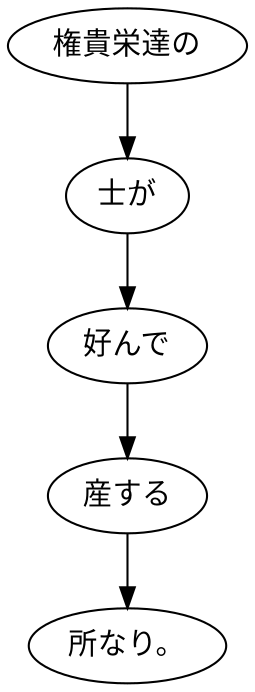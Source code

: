 digraph graph5814 {
	node0 [label="権貴栄達の"];
	node1 [label="士が"];
	node2 [label="好んで"];
	node3 [label="産する"];
	node4 [label="所なり。"];
	node0 -> node1;
	node1 -> node2;
	node2 -> node3;
	node3 -> node4;
}
